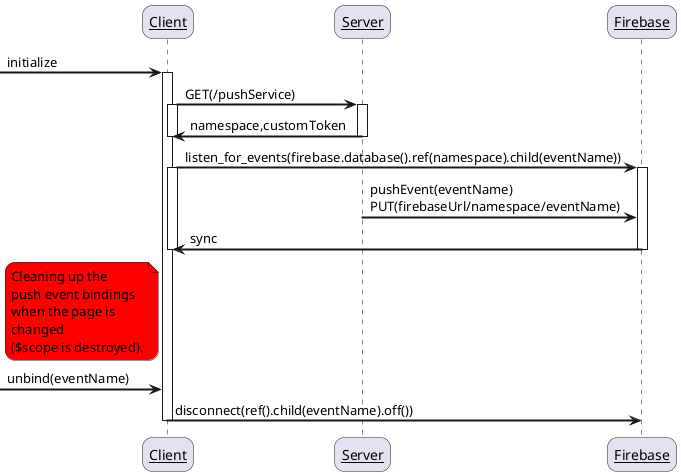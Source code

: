 @startuml
skinparam sequenceArrowThickness 2
skinparam roundcorner 20
skinparam maxmessagesize 60
skinparam sequenceParticipant underline

participant "Client" as A
participant "Server" as B
participant "Firebase" as C

[-> A: initialize
activate A
A -> B: GET(/pushService)
activate A
activate B
B -> A: namespace,customToken
deactivate A
deactivate B
A -> C: listen_for_events(firebase.database().ref(namespace).child(eventName))
activate A
activate C
B -> C: pushEvent(eventName) PUT(firebaseUrl/namespace/eventName)
deactivate B
C -> A: sync
deactivate A
deactivate C
note left of A #red
Cleaning up the
push event bindings
when the page is
changed
($scope is destroyed).
end note
[-> A: unbind(eventName)
A -> C: disconnect(ref().child(eventName).off())
deactivate B
deactivate A
deactivate C

@enduml
